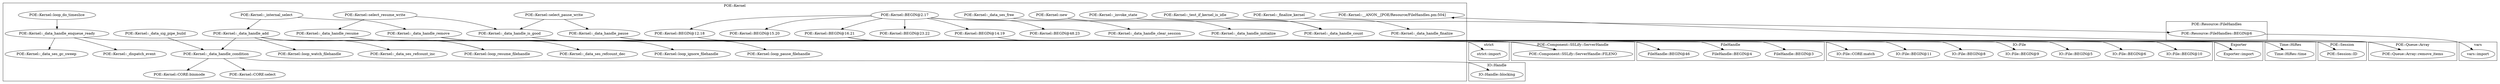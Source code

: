 digraph {
graph [overlap=false]
subgraph cluster_POE_Resource_FileHandles {
	label="POE::Resource::FileHandles";
	"POE::Resource::FileHandles::BEGIN@6";
}
subgraph cluster_IO_Handle {
	label="IO::Handle";
	"IO::Handle::blocking";
}
subgraph cluster_POE_Session {
	label="POE::Session";
	"POE::Session::ID";
}
subgraph cluster_vars {
	label="vars";
	"vars::import";
}
subgraph cluster_Time_HiRes {
	label="Time::HiRes";
	"Time::HiRes::time";
}
subgraph cluster_POE_Queue_Array {
	label="POE::Queue::Array";
	"POE::Queue::Array::remove_items";
}
subgraph cluster_FileHandle {
	label="FileHandle";
	"FileHandle::BEGIN@4";
	"FileHandle::BEGIN@46";
	"FileHandle::BEGIN@3";
}
subgraph cluster_POE_Component_SSLify_ServerHandle {
	label="POE::Component::SSLify::ServerHandle";
	"POE::Component::SSLify::ServerHandle::FILENO";
}
subgraph cluster_POE_Kernel {
	label="POE::Kernel";
	"POE::Kernel::_data_handle_finalize";
	"POE::Kernel::BEGIN@12.18";
	"POE::Kernel::loop_pause_filehandle";
	"POE::Kernel::_data_handle_initialize";
	"POE::Kernel::loop_watch_filehandle";
	"POE::Kernel::_invoke_state";
	"POE::Kernel::_data_handle_is_good";
	"POE::Kernel::BEGIN@23.22";
	"POE::Kernel::_data_handle_remove";
	"POE::Kernel::_data_handle_count";
	"POE::Kernel::BEGIN@48.23";
	"POE::Kernel::_data_handle_pause";
	"POE::Kernel::BEGIN@16.21";
	"POE::Kernel::select_resume_write";
	"POE::Kernel::_data_ses_refcount_inc";
	"POE::Kernel::_data_handle_enqueue_ready";
	"POE::Kernel::_data_handle_add";
	"POE::Kernel::BEGIN@15.20";
	"POE::Kernel::_finalize_kernel";
	"POE::Kernel::new";
	"POE::Kernel::_data_ses_gc_sweep";
	"POE::Kernel::loop_ignore_filehandle";
	"POE::Kernel::BEGIN@14.19";
	"POE::Kernel::__ANON__[POE/Resource/FileHandles.pm:504]";
	"POE::Kernel::_test_if_kernel_is_idle";
	"POE::Kernel::_data_handle_condition";
	"POE::Kernel::_data_sig_pipe_build";
	"POE::Kernel::select_pause_write";
	"POE::Kernel::_data_ses_free";
	"POE::Kernel::_internal_select";
	"POE::Kernel::CORE:binmode";
	"POE::Kernel::BEGIN@2.17";
	"POE::Kernel::loop_resume_filehandle";
	"POE::Kernel::loop_do_timeslice";
	"POE::Kernel::_data_handle_resume";
	"POE::Kernel::_data_handle_clear_session";
	"POE::Kernel::_dispatch_event";
	"POE::Kernel::_data_ses_refcount_dec";
	"POE::Kernel::CORE:select";
}
subgraph cluster_IO_File {
	label="IO::File";
	"IO::File::BEGIN@9";
	"IO::File::BEGIN@8";
	"IO::File::BEGIN@11";
	"IO::File::CORE:match";
	"IO::File::BEGIN@10";
	"IO::File::BEGIN@6";
	"IO::File::BEGIN@5";
}
subgraph cluster_Exporter {
	label="Exporter";
	"Exporter::import";
}
subgraph cluster_strict {
	label="strict";
	"strict::import";
}
"POE::Kernel::select_pause_write" -> "POE::Kernel::_data_handle_pause";
"POE::Kernel::BEGIN@2.17" -> "POE::Kernel::BEGIN@48.23";
"POE::Kernel::BEGIN@2.17" -> "POE::Kernel::BEGIN@23.22";
"POE::Kernel::_data_handle_enqueue_ready" -> "Time::HiRes::time";
"POE::Kernel::select_resume_write" -> "POE::Kernel::_data_handle_is_good";
"POE::Kernel::select_pause_write" -> "POE::Kernel::_data_handle_is_good";
"POE::Kernel::_data_handle_pause" -> "POE::Kernel::loop_pause_filehandle";
"POE::Kernel::BEGIN@2.17" -> "POE::Kernel::BEGIN@12.18";
"POE::Kernel::_finalize_kernel" -> "POE::Kernel::_data_handle_finalize";
"POE::Kernel::_data_ses_free" -> "POE::Kernel::_data_handle_clear_session";
"POE::Kernel::BEGIN@16.21" -> "IO::File::BEGIN@9";
"POE::Kernel::_data_handle_condition" -> "IO::Handle::blocking";
"POE::Kernel::_data_handle_condition" -> "POE::Kernel::CORE:binmode";
"POE::Kernel::BEGIN@2.17" -> "POE::Kernel::BEGIN@15.20";
"POE::Kernel::BEGIN@16.21" -> "Exporter::import";
"POE::Kernel::BEGIN@14.19" -> "Exporter::import";
"POE::Kernel::BEGIN@2.17" -> "POE::Kernel::BEGIN@16.21";
"POE::Resource::FileHandles::BEGIN@6" -> "vars::import";
"POE::Kernel::BEGIN@16.21" -> "FileHandle::BEGIN@4";
"POE::Kernel::BEGIN@16.21" -> "IO::File::BEGIN@8";
"POE::Kernel::_data_handle_add" -> "POE::Kernel::loop_watch_filehandle";
"POE::Kernel::new" -> "POE::Kernel::_data_handle_initialize";
"POE::Kernel::_data_handle_remove" -> "POE::Kernel::_data_ses_refcount_dec";
"POE::Kernel::_data_handle_resume" -> "POE::Kernel::loop_resume_filehandle";
"POE::Kernel::_data_handle_add" -> "POE::Kernel::loop_resume_filehandle";
"POE::Kernel::BEGIN@2.17" -> "POE::Resource::FileHandles::BEGIN@6";
"POE::Kernel::_data_handle_is_good" -> "POE::Component::SSLify::ServerHandle::FILENO";
"POE::Kernel::_data_handle_resume" -> "POE::Component::SSLify::ServerHandle::FILENO";
"POE::Kernel::_data_handle_add" -> "POE::Component::SSLify::ServerHandle::FILENO";
"POE::Kernel::_data_handle_remove" -> "POE::Component::SSLify::ServerHandle::FILENO";
"POE::Kernel::_data_handle_pause" -> "POE::Component::SSLify::ServerHandle::FILENO";
"POE::Kernel::loop_do_timeslice" -> "POE::Kernel::_data_handle_enqueue_ready";
"POE::Kernel::BEGIN@16.21" -> "IO::File::BEGIN@11";
"POE::Kernel::_invoke_state" -> "POE::Kernel::_data_handle_count";
"POE::Kernel::_test_if_kernel_is_idle" -> "POE::Kernel::_data_handle_count";
"POE::Kernel::_internal_select" -> "POE::Kernel::_data_handle_remove";
"POE::Kernel::BEGIN@12.18" -> "strict::import";
"POE::Kernel::_data_handle_remove" -> "POE::Queue::Array::remove_items";
"POE::Kernel::_data_handle_condition" -> "POE::Kernel::CORE:select";
"POE::Kernel::_data_handle_enqueue_ready" -> "POE::Kernel::_dispatch_event";
"POE::Kernel::BEGIN@16.21" -> "FileHandle::BEGIN@3";
"POE::Kernel::BEGIN@16.21" -> "FileHandle::BEGIN@46";
"POE::Queue::Array::remove_items" -> "POE::Kernel::__ANON__[POE/Resource/FileHandles.pm:504]";
"POE::Kernel::BEGIN@2.17" -> "POE::Kernel::BEGIN@14.19";
"POE::Kernel::_internal_select" -> "POE::Kernel::_data_handle_add";
"POE::Kernel::_data_handle_add" -> "POE::Kernel::_data_ses_refcount_inc";
"POE::Kernel::BEGIN@16.21" -> "IO::File::CORE:match";
"POE::Kernel::BEGIN@16.21" -> "IO::File::BEGIN@6";
"POE::Kernel::select_resume_write" -> "POE::Kernel::_data_handle_resume";
"POE::Kernel::_data_handle_add" -> "POE::Session::ID";
"POE::Kernel::BEGIN@16.21" -> "IO::File::BEGIN@5";
"POE::Kernel::_data_sig_pipe_build" -> "POE::Kernel::_data_handle_condition";
"POE::Kernel::_data_handle_add" -> "POE::Kernel::_data_handle_condition";
"POE::Kernel::BEGIN@16.21" -> "IO::File::BEGIN@10";
"POE::Kernel::_data_handle_remove" -> "POE::Kernel::loop_ignore_filehandle";
"POE::Kernel::_data_handle_enqueue_ready" -> "POE::Kernel::_data_ses_gc_sweep";
}
